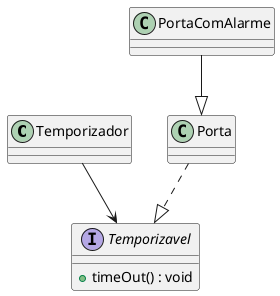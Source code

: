 
@startuml

class Temporizador{

}

interface Temporizavel{

+ timeOut() : void
}
class Porta{

}

class PortaComAlarme{

}

Temporizador --> Temporizavel
Porta ..|> Temporizavel
PortaComAlarme --|> Porta
@enduml